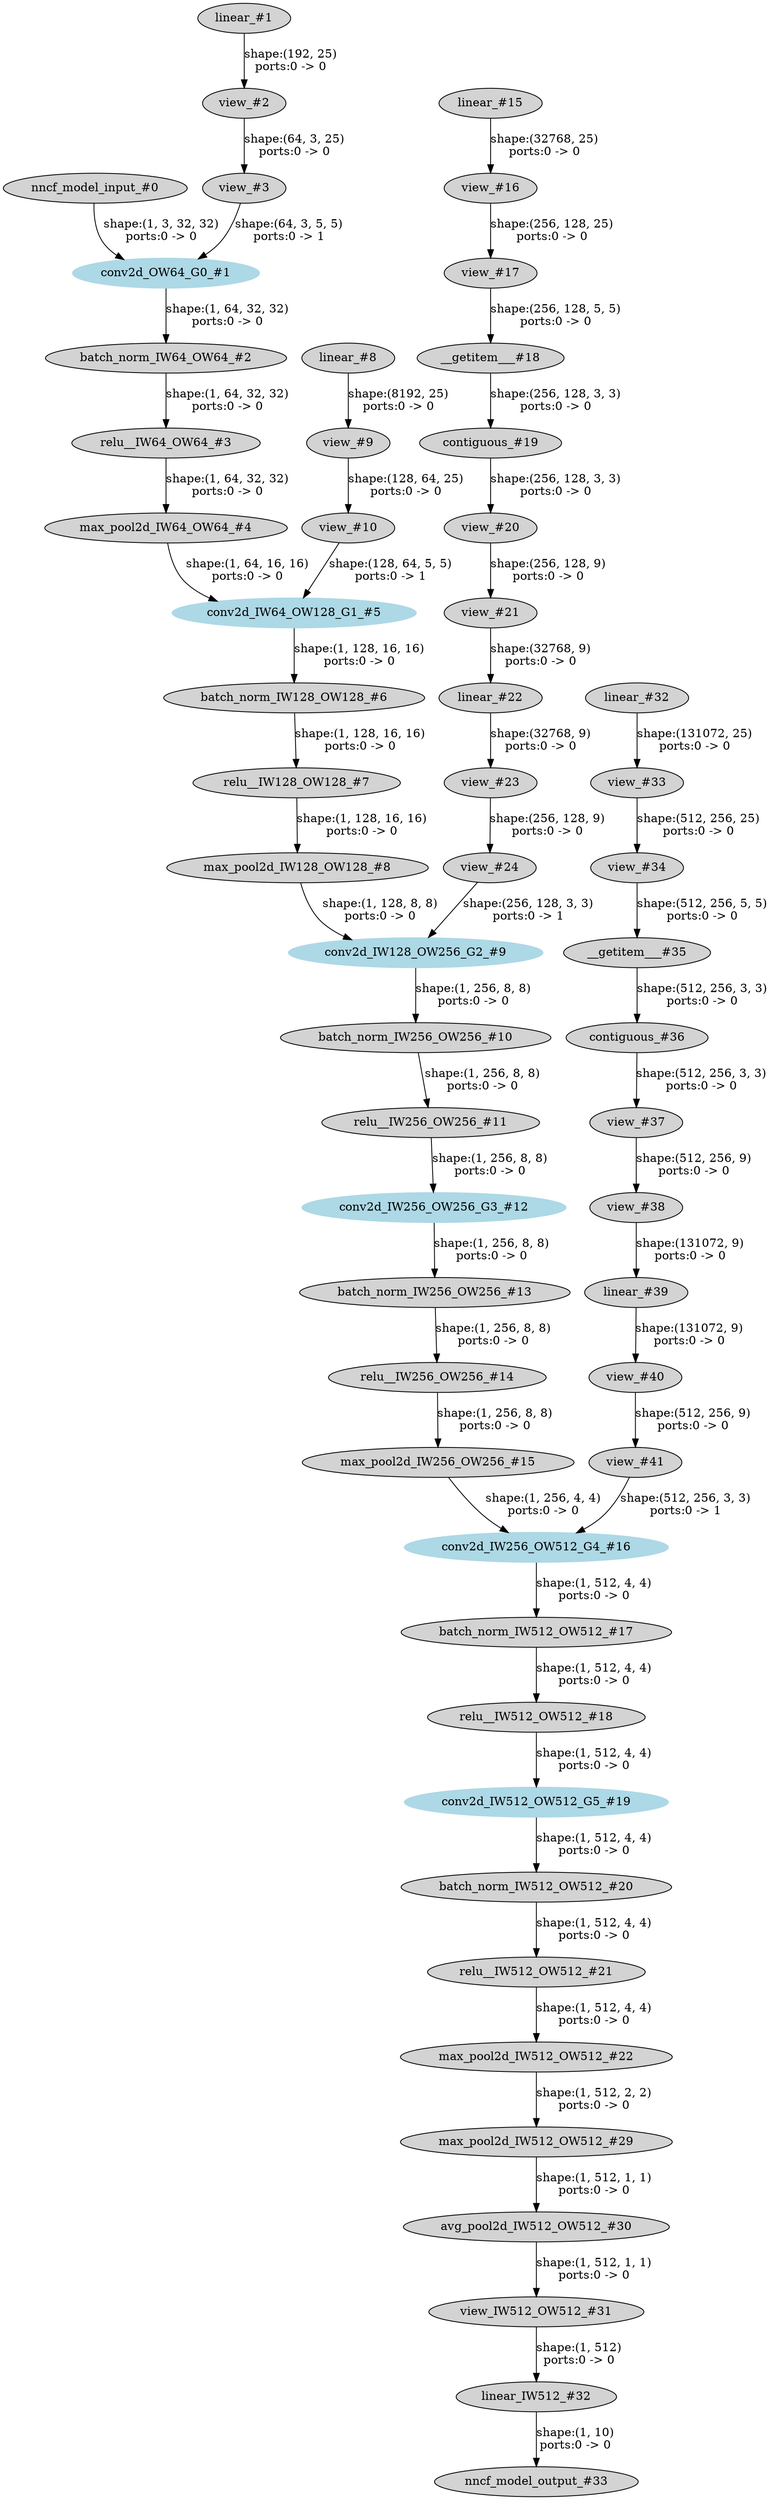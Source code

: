 strict digraph  {
"0 /nncf_model_input_0" [id=0, label="nncf_model_input_#0", style=filled, type=nncf_model_input];
"1 VGG11_K7/Sequential[features]/NNCFConv2d[0]/ModuleDict[pre_ops]/UpdateWeight[3]/ElasticKernelConv2DOp[op]/linear_0" [id=1, label="linear_#1", style=filled, type=linear];
"2 VGG11_K7/Sequential[features]/NNCFConv2d[0]/ModuleDict[pre_ops]/UpdateWeight[3]/ElasticKernelConv2DOp[op]/view_0" [id=2, label="view_#2", style=filled, type=view];
"3 VGG11_K7/Sequential[features]/NNCFConv2d[0]/ModuleDict[pre_ops]/UpdateWeight[3]/ElasticKernelConv2DOp[op]/view_1" [id=3, label="view_#3", style=filled, type=view];
"4 VGG11_K7/Sequential[features]/NNCFConv2d[0]/conv2d_0" [color=lightblue, id=4, label="conv2d_OW64_G0_#1", style=filled, type=conv2d];
"5 VGG11_K7/Sequential[features]/NNCFBatchNorm2d[1]/batch_norm_0" [id=5, label="batch_norm_IW64_OW64_#2", style=filled, type=batch_norm];
"6 VGG11_K7/Sequential[features]/ReLU[2]/relu__0" [id=6, label="relu__IW64_OW64_#3", style=filled, type=relu_];
"7 VGG11_K7/Sequential[features]/MaxPool2d[3]/max_pool2d_0" [id=7, label="max_pool2d_IW64_OW64_#4", style=filled, type=max_pool2d];
"8 VGG11_K7/Sequential[features]/NNCFConv2d[4]/ModuleDict[pre_ops]/UpdateWeight[3]/ElasticKernelConv2DOp[op]/linear_0" [id=8, label="linear_#8", style=filled, type=linear];
"9 VGG11_K7/Sequential[features]/NNCFConv2d[4]/ModuleDict[pre_ops]/UpdateWeight[3]/ElasticKernelConv2DOp[op]/view_0" [id=9, label="view_#9", style=filled, type=view];
"10 VGG11_K7/Sequential[features]/NNCFConv2d[4]/ModuleDict[pre_ops]/UpdateWeight[3]/ElasticKernelConv2DOp[op]/view_1" [id=10, label="view_#10", style=filled, type=view];
"11 VGG11_K7/Sequential[features]/NNCFConv2d[4]/conv2d_0" [color=lightblue, id=11, label="conv2d_IW64_OW128_G1_#5", style=filled, type=conv2d];
"12 VGG11_K7/Sequential[features]/NNCFBatchNorm2d[5]/batch_norm_0" [id=12, label="batch_norm_IW128_OW128_#6", style=filled, type=batch_norm];
"13 VGG11_K7/Sequential[features]/ReLU[6]/relu__0" [id=13, label="relu__IW128_OW128_#7", style=filled, type=relu_];
"14 VGG11_K7/Sequential[features]/MaxPool2d[7]/max_pool2d_0" [id=14, label="max_pool2d_IW128_OW128_#8", style=filled, type=max_pool2d];
"15 VGG11_K7/Sequential[features]/NNCFConv2d[8]/ModuleDict[pre_ops]/UpdateWeight[3]/ElasticKernelConv2DOp[op]/linear_0" [id=15, label="linear_#15", style=filled, type=linear];
"16 VGG11_K7/Sequential[features]/NNCFConv2d[8]/ModuleDict[pre_ops]/UpdateWeight[3]/ElasticKernelConv2DOp[op]/view_0" [id=16, label="view_#16", style=filled, type=view];
"17 VGG11_K7/Sequential[features]/NNCFConv2d[8]/ModuleDict[pre_ops]/UpdateWeight[3]/ElasticKernelConv2DOp[op]/view_1" [id=17, label="view_#17", style=filled, type=view];
"18 VGG11_K7/Sequential[features]/NNCFConv2d[8]/ModuleDict[pre_ops]/UpdateWeight[3]/ElasticKernelConv2DOp[op]/__getitem___0" [id=18, label="__getitem___#18", style=filled, type=__getitem__];
"19 VGG11_K7/Sequential[features]/NNCFConv2d[8]/ModuleDict[pre_ops]/UpdateWeight[3]/ElasticKernelConv2DOp[op]/contiguous_0" [id=19, label="contiguous_#19", style=filled, type=contiguous];
"20 VGG11_K7/Sequential[features]/NNCFConv2d[8]/ModuleDict[pre_ops]/UpdateWeight[3]/ElasticKernelConv2DOp[op]/view_2" [id=20, label="view_#20", style=filled, type=view];
"21 VGG11_K7/Sequential[features]/NNCFConv2d[8]/ModuleDict[pre_ops]/UpdateWeight[3]/ElasticKernelConv2DOp[op]/view_3" [id=21, label="view_#21", style=filled, type=view];
"22 VGG11_K7/Sequential[features]/NNCFConv2d[8]/ModuleDict[pre_ops]/UpdateWeight[3]/ElasticKernelConv2DOp[op]/linear_1" [id=22, label="linear_#22", style=filled, type=linear];
"23 VGG11_K7/Sequential[features]/NNCFConv2d[8]/ModuleDict[pre_ops]/UpdateWeight[3]/ElasticKernelConv2DOp[op]/view_4" [id=23, label="view_#23", style=filled, type=view];
"24 VGG11_K7/Sequential[features]/NNCFConv2d[8]/ModuleDict[pre_ops]/UpdateWeight[3]/ElasticKernelConv2DOp[op]/view_5" [id=24, label="view_#24", style=filled, type=view];
"25 VGG11_K7/Sequential[features]/NNCFConv2d[8]/conv2d_0" [color=lightblue, id=25, label="conv2d_IW128_OW256_G2_#9", style=filled, type=conv2d];
"26 VGG11_K7/Sequential[features]/NNCFBatchNorm2d[9]/batch_norm_0" [id=26, label="batch_norm_IW256_OW256_#10", style=filled, type=batch_norm];
"27 VGG11_K7/Sequential[features]/ReLU[10]/relu__0" [id=27, label="relu__IW256_OW256_#11", style=filled, type=relu_];
"28 VGG11_K7/Sequential[features]/NNCFConv2d[11]/conv2d_0" [color=lightblue, id=28, label="conv2d_IW256_OW256_G3_#12", style=filled, type=conv2d];
"29 VGG11_K7/Sequential[features]/NNCFBatchNorm2d[12]/batch_norm_0" [id=29, label="batch_norm_IW256_OW256_#13", style=filled, type=batch_norm];
"30 VGG11_K7/Sequential[features]/ReLU[13]/relu__0" [id=30, label="relu__IW256_OW256_#14", style=filled, type=relu_];
"31 VGG11_K7/Sequential[features]/MaxPool2d[14]/max_pool2d_0" [id=31, label="max_pool2d_IW256_OW256_#15", style=filled, type=max_pool2d];
"32 VGG11_K7/Sequential[features]/NNCFConv2d[15]/ModuleDict[pre_ops]/UpdateWeight[3]/ElasticKernelConv2DOp[op]/linear_0" [id=32, label="linear_#32", style=filled, type=linear];
"33 VGG11_K7/Sequential[features]/NNCFConv2d[15]/ModuleDict[pre_ops]/UpdateWeight[3]/ElasticKernelConv2DOp[op]/view_0" [id=33, label="view_#33", style=filled, type=view];
"34 VGG11_K7/Sequential[features]/NNCFConv2d[15]/ModuleDict[pre_ops]/UpdateWeight[3]/ElasticKernelConv2DOp[op]/view_1" [id=34, label="view_#34", style=filled, type=view];
"35 VGG11_K7/Sequential[features]/NNCFConv2d[15]/ModuleDict[pre_ops]/UpdateWeight[3]/ElasticKernelConv2DOp[op]/__getitem___0" [id=35, label="__getitem___#35", style=filled, type=__getitem__];
"36 VGG11_K7/Sequential[features]/NNCFConv2d[15]/ModuleDict[pre_ops]/UpdateWeight[3]/ElasticKernelConv2DOp[op]/contiguous_0" [id=36, label="contiguous_#36", style=filled, type=contiguous];
"37 VGG11_K7/Sequential[features]/NNCFConv2d[15]/ModuleDict[pre_ops]/UpdateWeight[3]/ElasticKernelConv2DOp[op]/view_2" [id=37, label="view_#37", style=filled, type=view];
"38 VGG11_K7/Sequential[features]/NNCFConv2d[15]/ModuleDict[pre_ops]/UpdateWeight[3]/ElasticKernelConv2DOp[op]/view_3" [id=38, label="view_#38", style=filled, type=view];
"39 VGG11_K7/Sequential[features]/NNCFConv2d[15]/ModuleDict[pre_ops]/UpdateWeight[3]/ElasticKernelConv2DOp[op]/linear_1" [id=39, label="linear_#39", style=filled, type=linear];
"40 VGG11_K7/Sequential[features]/NNCFConv2d[15]/ModuleDict[pre_ops]/UpdateWeight[3]/ElasticKernelConv2DOp[op]/view_4" [id=40, label="view_#40", style=filled, type=view];
"41 VGG11_K7/Sequential[features]/NNCFConv2d[15]/ModuleDict[pre_ops]/UpdateWeight[3]/ElasticKernelConv2DOp[op]/view_5" [id=41, label="view_#41", style=filled, type=view];
"42 VGG11_K7/Sequential[features]/NNCFConv2d[15]/conv2d_0" [color=lightblue, id=42, label="conv2d_IW256_OW512_G4_#16", style=filled, type=conv2d];
"43 VGG11_K7/Sequential[features]/NNCFBatchNorm2d[16]/batch_norm_0" [id=43, label="batch_norm_IW512_OW512_#17", style=filled, type=batch_norm];
"44 VGG11_K7/Sequential[features]/ReLU[17]/relu__0" [id=44, label="relu__IW512_OW512_#18", style=filled, type=relu_];
"45 VGG11_K7/Sequential[features]/NNCFConv2d[18]/conv2d_0" [color=lightblue, id=45, label="conv2d_IW512_OW512_G5_#19", style=filled, type=conv2d];
"46 VGG11_K7/Sequential[features]/NNCFBatchNorm2d[19]/batch_norm_0" [id=46, label="batch_norm_IW512_OW512_#20", style=filled, type=batch_norm];
"47 VGG11_K7/Sequential[features]/ReLU[20]/relu__0" [id=47, label="relu__IW512_OW512_#21", style=filled, type=relu_];
"48 VGG11_K7/Sequential[features]/MaxPool2d[21]/max_pool2d_0" [id=48, label="max_pool2d_IW512_OW512_#22", style=filled, type=max_pool2d];
"49 VGG11_K7/Sequential[features]/MaxPool2d[28]/max_pool2d_0" [id=49, label="max_pool2d_IW512_OW512_#29", style=filled, type=max_pool2d];
"50 VGG11_K7/Sequential[features]/AvgPool2d[29]/avg_pool2d_0" [id=50, label="avg_pool2d_IW512_OW512_#30", style=filled, type=avg_pool2d];
"51 VGG11_K7/view_0" [id=51, label="view_IW512_OW512_#31", style=filled, type=view];
"52 VGG11_K7/NNCFLinear[classifier]/linear_0" [id=52, label="linear_IW512_#32", style=filled, type=linear];
"53 /nncf_model_output_0" [id=53, label="nncf_model_output_#33", style=filled, type=nncf_model_output];
"0 /nncf_model_input_0" -> "4 VGG11_K7/Sequential[features]/NNCFConv2d[0]/conv2d_0"  [label="shape:(1, 3, 32, 32)\nports:0 -> 0", style=solid];
"1 VGG11_K7/Sequential[features]/NNCFConv2d[0]/ModuleDict[pre_ops]/UpdateWeight[3]/ElasticKernelConv2DOp[op]/linear_0" -> "2 VGG11_K7/Sequential[features]/NNCFConv2d[0]/ModuleDict[pre_ops]/UpdateWeight[3]/ElasticKernelConv2DOp[op]/view_0"  [label="shape:(192, 25)\nports:0 -> 0", style=solid];
"2 VGG11_K7/Sequential[features]/NNCFConv2d[0]/ModuleDict[pre_ops]/UpdateWeight[3]/ElasticKernelConv2DOp[op]/view_0" -> "3 VGG11_K7/Sequential[features]/NNCFConv2d[0]/ModuleDict[pre_ops]/UpdateWeight[3]/ElasticKernelConv2DOp[op]/view_1"  [label="shape:(64, 3, 25)\nports:0 -> 0", style=solid];
"3 VGG11_K7/Sequential[features]/NNCFConv2d[0]/ModuleDict[pre_ops]/UpdateWeight[3]/ElasticKernelConv2DOp[op]/view_1" -> "4 VGG11_K7/Sequential[features]/NNCFConv2d[0]/conv2d_0"  [label="shape:(64, 3, 5, 5)\nports:0 -> 1", style=solid];
"4 VGG11_K7/Sequential[features]/NNCFConv2d[0]/conv2d_0" -> "5 VGG11_K7/Sequential[features]/NNCFBatchNorm2d[1]/batch_norm_0"  [label="shape:(1, 64, 32, 32)\nports:0 -> 0", style=solid];
"5 VGG11_K7/Sequential[features]/NNCFBatchNorm2d[1]/batch_norm_0" -> "6 VGG11_K7/Sequential[features]/ReLU[2]/relu__0"  [label="shape:(1, 64, 32, 32)\nports:0 -> 0", style=solid];
"6 VGG11_K7/Sequential[features]/ReLU[2]/relu__0" -> "7 VGG11_K7/Sequential[features]/MaxPool2d[3]/max_pool2d_0"  [label="shape:(1, 64, 32, 32)\nports:0 -> 0", style=solid];
"7 VGG11_K7/Sequential[features]/MaxPool2d[3]/max_pool2d_0" -> "11 VGG11_K7/Sequential[features]/NNCFConv2d[4]/conv2d_0"  [label="shape:(1, 64, 16, 16)\nports:0 -> 0", style=solid];
"8 VGG11_K7/Sequential[features]/NNCFConv2d[4]/ModuleDict[pre_ops]/UpdateWeight[3]/ElasticKernelConv2DOp[op]/linear_0" -> "9 VGG11_K7/Sequential[features]/NNCFConv2d[4]/ModuleDict[pre_ops]/UpdateWeight[3]/ElasticKernelConv2DOp[op]/view_0"  [label="shape:(8192, 25)\nports:0 -> 0", style=solid];
"9 VGG11_K7/Sequential[features]/NNCFConv2d[4]/ModuleDict[pre_ops]/UpdateWeight[3]/ElasticKernelConv2DOp[op]/view_0" -> "10 VGG11_K7/Sequential[features]/NNCFConv2d[4]/ModuleDict[pre_ops]/UpdateWeight[3]/ElasticKernelConv2DOp[op]/view_1"  [label="shape:(128, 64, 25)\nports:0 -> 0", style=solid];
"10 VGG11_K7/Sequential[features]/NNCFConv2d[4]/ModuleDict[pre_ops]/UpdateWeight[3]/ElasticKernelConv2DOp[op]/view_1" -> "11 VGG11_K7/Sequential[features]/NNCFConv2d[4]/conv2d_0"  [label="shape:(128, 64, 5, 5)\nports:0 -> 1", style=solid];
"11 VGG11_K7/Sequential[features]/NNCFConv2d[4]/conv2d_0" -> "12 VGG11_K7/Sequential[features]/NNCFBatchNorm2d[5]/batch_norm_0"  [label="shape:(1, 128, 16, 16)\nports:0 -> 0", style=solid];
"12 VGG11_K7/Sequential[features]/NNCFBatchNorm2d[5]/batch_norm_0" -> "13 VGG11_K7/Sequential[features]/ReLU[6]/relu__0"  [label="shape:(1, 128, 16, 16)\nports:0 -> 0", style=solid];
"13 VGG11_K7/Sequential[features]/ReLU[6]/relu__0" -> "14 VGG11_K7/Sequential[features]/MaxPool2d[7]/max_pool2d_0"  [label="shape:(1, 128, 16, 16)\nports:0 -> 0", style=solid];
"14 VGG11_K7/Sequential[features]/MaxPool2d[7]/max_pool2d_0" -> "25 VGG11_K7/Sequential[features]/NNCFConv2d[8]/conv2d_0"  [label="shape:(1, 128, 8, 8)\nports:0 -> 0", style=solid];
"15 VGG11_K7/Sequential[features]/NNCFConv2d[8]/ModuleDict[pre_ops]/UpdateWeight[3]/ElasticKernelConv2DOp[op]/linear_0" -> "16 VGG11_K7/Sequential[features]/NNCFConv2d[8]/ModuleDict[pre_ops]/UpdateWeight[3]/ElasticKernelConv2DOp[op]/view_0"  [label="shape:(32768, 25)\nports:0 -> 0", style=solid];
"16 VGG11_K7/Sequential[features]/NNCFConv2d[8]/ModuleDict[pre_ops]/UpdateWeight[3]/ElasticKernelConv2DOp[op]/view_0" -> "17 VGG11_K7/Sequential[features]/NNCFConv2d[8]/ModuleDict[pre_ops]/UpdateWeight[3]/ElasticKernelConv2DOp[op]/view_1"  [label="shape:(256, 128, 25)\nports:0 -> 0", style=solid];
"17 VGG11_K7/Sequential[features]/NNCFConv2d[8]/ModuleDict[pre_ops]/UpdateWeight[3]/ElasticKernelConv2DOp[op]/view_1" -> "18 VGG11_K7/Sequential[features]/NNCFConv2d[8]/ModuleDict[pre_ops]/UpdateWeight[3]/ElasticKernelConv2DOp[op]/__getitem___0"  [label="shape:(256, 128, 5, 5)\nports:0 -> 0", style=solid];
"18 VGG11_K7/Sequential[features]/NNCFConv2d[8]/ModuleDict[pre_ops]/UpdateWeight[3]/ElasticKernelConv2DOp[op]/__getitem___0" -> "19 VGG11_K7/Sequential[features]/NNCFConv2d[8]/ModuleDict[pre_ops]/UpdateWeight[3]/ElasticKernelConv2DOp[op]/contiguous_0"  [label="shape:(256, 128, 3, 3)\nports:0 -> 0", style=solid];
"19 VGG11_K7/Sequential[features]/NNCFConv2d[8]/ModuleDict[pre_ops]/UpdateWeight[3]/ElasticKernelConv2DOp[op]/contiguous_0" -> "20 VGG11_K7/Sequential[features]/NNCFConv2d[8]/ModuleDict[pre_ops]/UpdateWeight[3]/ElasticKernelConv2DOp[op]/view_2"  [label="shape:(256, 128, 3, 3)\nports:0 -> 0", style=solid];
"20 VGG11_K7/Sequential[features]/NNCFConv2d[8]/ModuleDict[pre_ops]/UpdateWeight[3]/ElasticKernelConv2DOp[op]/view_2" -> "21 VGG11_K7/Sequential[features]/NNCFConv2d[8]/ModuleDict[pre_ops]/UpdateWeight[3]/ElasticKernelConv2DOp[op]/view_3"  [label="shape:(256, 128, 9)\nports:0 -> 0", style=solid];
"21 VGG11_K7/Sequential[features]/NNCFConv2d[8]/ModuleDict[pre_ops]/UpdateWeight[3]/ElasticKernelConv2DOp[op]/view_3" -> "22 VGG11_K7/Sequential[features]/NNCFConv2d[8]/ModuleDict[pre_ops]/UpdateWeight[3]/ElasticKernelConv2DOp[op]/linear_1"  [label="shape:(32768, 9)\nports:0 -> 0", style=solid];
"22 VGG11_K7/Sequential[features]/NNCFConv2d[8]/ModuleDict[pre_ops]/UpdateWeight[3]/ElasticKernelConv2DOp[op]/linear_1" -> "23 VGG11_K7/Sequential[features]/NNCFConv2d[8]/ModuleDict[pre_ops]/UpdateWeight[3]/ElasticKernelConv2DOp[op]/view_4"  [label="shape:(32768, 9)\nports:0 -> 0", style=solid];
"23 VGG11_K7/Sequential[features]/NNCFConv2d[8]/ModuleDict[pre_ops]/UpdateWeight[3]/ElasticKernelConv2DOp[op]/view_4" -> "24 VGG11_K7/Sequential[features]/NNCFConv2d[8]/ModuleDict[pre_ops]/UpdateWeight[3]/ElasticKernelConv2DOp[op]/view_5"  [label="shape:(256, 128, 9)\nports:0 -> 0", style=solid];
"24 VGG11_K7/Sequential[features]/NNCFConv2d[8]/ModuleDict[pre_ops]/UpdateWeight[3]/ElasticKernelConv2DOp[op]/view_5" -> "25 VGG11_K7/Sequential[features]/NNCFConv2d[8]/conv2d_0"  [label="shape:(256, 128, 3, 3)\nports:0 -> 1", style=solid];
"25 VGG11_K7/Sequential[features]/NNCFConv2d[8]/conv2d_0" -> "26 VGG11_K7/Sequential[features]/NNCFBatchNorm2d[9]/batch_norm_0"  [label="shape:(1, 256, 8, 8)\nports:0 -> 0", style=solid];
"26 VGG11_K7/Sequential[features]/NNCFBatchNorm2d[9]/batch_norm_0" -> "27 VGG11_K7/Sequential[features]/ReLU[10]/relu__0"  [label="shape:(1, 256, 8, 8)\nports:0 -> 0", style=solid];
"27 VGG11_K7/Sequential[features]/ReLU[10]/relu__0" -> "28 VGG11_K7/Sequential[features]/NNCFConv2d[11]/conv2d_0"  [label="shape:(1, 256, 8, 8)\nports:0 -> 0", style=solid];
"28 VGG11_K7/Sequential[features]/NNCFConv2d[11]/conv2d_0" -> "29 VGG11_K7/Sequential[features]/NNCFBatchNorm2d[12]/batch_norm_0"  [label="shape:(1, 256, 8, 8)\nports:0 -> 0", style=solid];
"29 VGG11_K7/Sequential[features]/NNCFBatchNorm2d[12]/batch_norm_0" -> "30 VGG11_K7/Sequential[features]/ReLU[13]/relu__0"  [label="shape:(1, 256, 8, 8)\nports:0 -> 0", style=solid];
"30 VGG11_K7/Sequential[features]/ReLU[13]/relu__0" -> "31 VGG11_K7/Sequential[features]/MaxPool2d[14]/max_pool2d_0"  [label="shape:(1, 256, 8, 8)\nports:0 -> 0", style=solid];
"31 VGG11_K7/Sequential[features]/MaxPool2d[14]/max_pool2d_0" -> "42 VGG11_K7/Sequential[features]/NNCFConv2d[15]/conv2d_0"  [label="shape:(1, 256, 4, 4)\nports:0 -> 0", style=solid];
"32 VGG11_K7/Sequential[features]/NNCFConv2d[15]/ModuleDict[pre_ops]/UpdateWeight[3]/ElasticKernelConv2DOp[op]/linear_0" -> "33 VGG11_K7/Sequential[features]/NNCFConv2d[15]/ModuleDict[pre_ops]/UpdateWeight[3]/ElasticKernelConv2DOp[op]/view_0"  [label="shape:(131072, 25)\nports:0 -> 0", style=solid];
"33 VGG11_K7/Sequential[features]/NNCFConv2d[15]/ModuleDict[pre_ops]/UpdateWeight[3]/ElasticKernelConv2DOp[op]/view_0" -> "34 VGG11_K7/Sequential[features]/NNCFConv2d[15]/ModuleDict[pre_ops]/UpdateWeight[3]/ElasticKernelConv2DOp[op]/view_1"  [label="shape:(512, 256, 25)\nports:0 -> 0", style=solid];
"34 VGG11_K7/Sequential[features]/NNCFConv2d[15]/ModuleDict[pre_ops]/UpdateWeight[3]/ElasticKernelConv2DOp[op]/view_1" -> "35 VGG11_K7/Sequential[features]/NNCFConv2d[15]/ModuleDict[pre_ops]/UpdateWeight[3]/ElasticKernelConv2DOp[op]/__getitem___0"  [label="shape:(512, 256, 5, 5)\nports:0 -> 0", style=solid];
"35 VGG11_K7/Sequential[features]/NNCFConv2d[15]/ModuleDict[pre_ops]/UpdateWeight[3]/ElasticKernelConv2DOp[op]/__getitem___0" -> "36 VGG11_K7/Sequential[features]/NNCFConv2d[15]/ModuleDict[pre_ops]/UpdateWeight[3]/ElasticKernelConv2DOp[op]/contiguous_0"  [label="shape:(512, 256, 3, 3)\nports:0 -> 0", style=solid];
"36 VGG11_K7/Sequential[features]/NNCFConv2d[15]/ModuleDict[pre_ops]/UpdateWeight[3]/ElasticKernelConv2DOp[op]/contiguous_0" -> "37 VGG11_K7/Sequential[features]/NNCFConv2d[15]/ModuleDict[pre_ops]/UpdateWeight[3]/ElasticKernelConv2DOp[op]/view_2"  [label="shape:(512, 256, 3, 3)\nports:0 -> 0", style=solid];
"37 VGG11_K7/Sequential[features]/NNCFConv2d[15]/ModuleDict[pre_ops]/UpdateWeight[3]/ElasticKernelConv2DOp[op]/view_2" -> "38 VGG11_K7/Sequential[features]/NNCFConv2d[15]/ModuleDict[pre_ops]/UpdateWeight[3]/ElasticKernelConv2DOp[op]/view_3"  [label="shape:(512, 256, 9)\nports:0 -> 0", style=solid];
"38 VGG11_K7/Sequential[features]/NNCFConv2d[15]/ModuleDict[pre_ops]/UpdateWeight[3]/ElasticKernelConv2DOp[op]/view_3" -> "39 VGG11_K7/Sequential[features]/NNCFConv2d[15]/ModuleDict[pre_ops]/UpdateWeight[3]/ElasticKernelConv2DOp[op]/linear_1"  [label="shape:(131072, 9)\nports:0 -> 0", style=solid];
"39 VGG11_K7/Sequential[features]/NNCFConv2d[15]/ModuleDict[pre_ops]/UpdateWeight[3]/ElasticKernelConv2DOp[op]/linear_1" -> "40 VGG11_K7/Sequential[features]/NNCFConv2d[15]/ModuleDict[pre_ops]/UpdateWeight[3]/ElasticKernelConv2DOp[op]/view_4"  [label="shape:(131072, 9)\nports:0 -> 0", style=solid];
"40 VGG11_K7/Sequential[features]/NNCFConv2d[15]/ModuleDict[pre_ops]/UpdateWeight[3]/ElasticKernelConv2DOp[op]/view_4" -> "41 VGG11_K7/Sequential[features]/NNCFConv2d[15]/ModuleDict[pre_ops]/UpdateWeight[3]/ElasticKernelConv2DOp[op]/view_5"  [label="shape:(512, 256, 9)\nports:0 -> 0", style=solid];
"41 VGG11_K7/Sequential[features]/NNCFConv2d[15]/ModuleDict[pre_ops]/UpdateWeight[3]/ElasticKernelConv2DOp[op]/view_5" -> "42 VGG11_K7/Sequential[features]/NNCFConv2d[15]/conv2d_0"  [label="shape:(512, 256, 3, 3)\nports:0 -> 1", style=solid];
"42 VGG11_K7/Sequential[features]/NNCFConv2d[15]/conv2d_0" -> "43 VGG11_K7/Sequential[features]/NNCFBatchNorm2d[16]/batch_norm_0"  [label="shape:(1, 512, 4, 4)\nports:0 -> 0", style=solid];
"43 VGG11_K7/Sequential[features]/NNCFBatchNorm2d[16]/batch_norm_0" -> "44 VGG11_K7/Sequential[features]/ReLU[17]/relu__0"  [label="shape:(1, 512, 4, 4)\nports:0 -> 0", style=solid];
"44 VGG11_K7/Sequential[features]/ReLU[17]/relu__0" -> "45 VGG11_K7/Sequential[features]/NNCFConv2d[18]/conv2d_0"  [label="shape:(1, 512, 4, 4)\nports:0 -> 0", style=solid];
"45 VGG11_K7/Sequential[features]/NNCFConv2d[18]/conv2d_0" -> "46 VGG11_K7/Sequential[features]/NNCFBatchNorm2d[19]/batch_norm_0"  [label="shape:(1, 512, 4, 4)\nports:0 -> 0", style=solid];
"46 VGG11_K7/Sequential[features]/NNCFBatchNorm2d[19]/batch_norm_0" -> "47 VGG11_K7/Sequential[features]/ReLU[20]/relu__0"  [label="shape:(1, 512, 4, 4)\nports:0 -> 0", style=solid];
"47 VGG11_K7/Sequential[features]/ReLU[20]/relu__0" -> "48 VGG11_K7/Sequential[features]/MaxPool2d[21]/max_pool2d_0"  [label="shape:(1, 512, 4, 4)\nports:0 -> 0", style=solid];
"48 VGG11_K7/Sequential[features]/MaxPool2d[21]/max_pool2d_0" -> "49 VGG11_K7/Sequential[features]/MaxPool2d[28]/max_pool2d_0"  [label="shape:(1, 512, 2, 2)\nports:0 -> 0", style=solid];
"49 VGG11_K7/Sequential[features]/MaxPool2d[28]/max_pool2d_0" -> "50 VGG11_K7/Sequential[features]/AvgPool2d[29]/avg_pool2d_0"  [label="shape:(1, 512, 1, 1)\nports:0 -> 0", style=solid];
"50 VGG11_K7/Sequential[features]/AvgPool2d[29]/avg_pool2d_0" -> "51 VGG11_K7/view_0"  [label="shape:(1, 512, 1, 1)\nports:0 -> 0", style=solid];
"51 VGG11_K7/view_0" -> "52 VGG11_K7/NNCFLinear[classifier]/linear_0"  [label="shape:(1, 512)\nports:0 -> 0", style=solid];
"52 VGG11_K7/NNCFLinear[classifier]/linear_0" -> "53 /nncf_model_output_0"  [label="shape:(1, 10)\nports:0 -> 0", style=solid];
}
